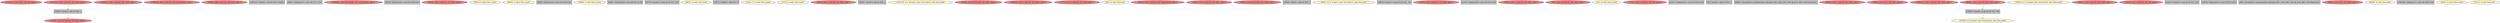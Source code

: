 
digraph G {


node948 [fillcolor=lightcoral,label="[114/115]  store i32 0, i32* %k, align 4",shape=ellipse,style=filled ]
node947 [fillcolor=lightcoral,label="[112/113]  %29 = load i32, i32* %i22, align 4",shape=ellipse,style=filled ]
node946 [fillcolor=lightcoral,label="[110/111]  %28 = load i32, i32* %i22, align 4",shape=ellipse,style=filled ]
node945 [fillcolor=lightcoral,label="[108/109]  %20 = load i32, i32* %arrayidx43, align 4",shape=ellipse,style=filled ]
node940 [fillcolor=lightcoral,label="[98/99]  %26 = load i32, i32* %i22, align 4",shape=ellipse,style=filled ]
node941 [fillcolor=grey,label="[100/101]  %add44 = add i32 %20, %add41",shape=rectangle,style=filled ]
node938 [fillcolor=grey,label="[96/97]  %idxprom37 = zext i32 %17 to i64",shape=rectangle,style=filled ]
node943 [fillcolor=lightcoral,label="[104/105]  store i32 %add44, i32* %arrayidx43, align 4",shape=ellipse,style=filled ]
node937 [fillcolor=grey,label="[94/95]  %idxprom55 = zext i32 %24 to i64",shape=rectangle,style=filled ]
node936 [fillcolor=lightcoral,label="[92/93]  %24 = load i32, i32* %j51, align 4",shape=ellipse,style=filled ]
node935 [fillcolor=lemonchiffon,label="[90/91]  br label %for.cond27",shape=ellipse,style=filled ]
node934 [fillcolor=lemonchiffon,label="[88/89]  br label %for.cond52",shape=ellipse,style=filled ]
node933 [fillcolor=grey,label="[86/87]  %idxprom35 = zext i32 %16 to i64",shape=rectangle,style=filled ]
node932 [fillcolor=lemonchiffon,label="[84/85]  br label %for.cond23",shape=ellipse,style=filled ]
node930 [fillcolor=grey,label="[80/81]  %idxprom59 = zext i32 %27 to i64",shape=rectangle,style=filled ]
node928 [fillcolor=grey,label="[78/79]  %cmp31 = icmp ult i32 %14, 100",shape=rectangle,style=filled ]
node904 [fillcolor=lemonchiffon,label="[26/27]  br label %for.inc48",shape=ellipse,style=filled ]
node924 [fillcolor=grey,label="[70/71]  %add41 = add i32 0, 0",shape=rectangle,style=filled ]
node949 [fillcolor=lemonchiffon,label="[116/117]  br label %for.cond30",shape=ellipse,style=filled ]
node926 [fillcolor=lemonchiffon,label="[74/75]  br label %for.cond27",shape=ellipse,style=filled ]
node903 [fillcolor=lightcoral,label="[24/25]  %22 = load i32, i32* %i22, align 4",shape=ellipse,style=filled ]
node917 [fillcolor=grey,label="[54/55]  %inc49 = add i32 %22, 1",shape=rectangle,style=filled ]
node950 [fillcolor=lemonchiffon,label="[118/119]  br i1 %cmp53, label %for.body54, label %for.end63",shape=ellipse,style=filled ]
node902 [fillcolor=lightcoral,label="[22/23]  store i32 %inc49, i32* %i22, align 4",shape=ellipse,style=filled ]
node944 [fillcolor=lightcoral,label="[106/107]  %27 = load i32, i32* %j51, align 4",shape=ellipse,style=filled ]
node927 [fillcolor=lightcoral,label="[76/77]  %13 = load i32, i32* %i22, align 4",shape=ellipse,style=filled ]
node894 [fillcolor=lemonchiffon,label="[6/7]  br label %for.inc45",shape=ellipse,style=filled ]
node908 [fillcolor=lightcoral,label="[34/35]  %25 = load i32, i32* %arrayidx56, align 4",shape=ellipse,style=filled ]
node901 [fillcolor=lightcoral,label="[20/21]  %15 = load i32, i32* %i22, align 4",shape=ellipse,style=filled ]
node931 [fillcolor=lightcoral,label="[82/83]  store i32 %inc62, i32* %i22, align 4",shape=ellipse,style=filled ]
node914 [fillcolor=grey,label="[48/49]  %inc62 = add i32 %28, 1",shape=rectangle,style=filled ]
node919 [fillcolor=lemonchiffon,label="[60/61]  br i1 %cmp31, label %for.body32, label %for.end47",shape=ellipse,style=filled ]
node905 [fillcolor=grey,label="[28/29]  %cmp53 = icmp ult i32 %23, 100",shape=rectangle,style=filled ]
node898 [fillcolor=lightcoral,label="[14/15]  %18 = load i32, i32* %j26, align 4",shape=ellipse,style=filled ]
node897 [fillcolor=grey,label="[12/13]  %idxprom39 = zext i32 %18 to i64",shape=rectangle,style=filled ]
node915 [fillcolor=lightcoral,label="[50/51]  %21 = load i32, i32* %i22, align 4",shape=ellipse,style=filled ]
node892 [fillcolor=lightcoral,label="[2/3]  store i32 %inc46, i32* %i22, align 4",shape=ellipse,style=filled ]
node891 [fillcolor=lemonchiffon,label="[0/1]  br label %for.cond30",shape=ellipse,style=filled ]
node899 [fillcolor=lightcoral,label="[16/17]  %16 = load i32, i32* %k, align 4",shape=ellipse,style=filled ]
node896 [fillcolor=grey,label="[10/11]  %idxprom42 = zext i32 %19 to i64",shape=rectangle,style=filled ]
node893 [fillcolor=grey,label="[4/5]  %inc46 = add i32 %21, 1",shape=rectangle,style=filled ]
node921 [fillcolor=grey,label="[64/65]  %arrayidx56 = getelementptr inbounds [100 x i32], [100 x i32]* @_ZL1a, i64 0, i64 %idxprom55",shape=rectangle,style=filled ]
node929 [fillcolor=lightcoral,label="[41/42]  store i32 %inc65, i32* %i22, align 4",shape=ellipse,style=filled ]
node909 [fillcolor=lightcoral,label="[36/37]  %23 = load i32, i32* %i22, align 4",shape=ellipse,style=filled ]
node910 [fillcolor=lightcoral,label="[38/39]  store i32 0, i32* %j51, align 4",shape=ellipse,style=filled ]
node951 [fillcolor=lightcoral,label="[120/121]  %14 = load i32, i32* %i22, align 4",shape=ellipse,style=filled ]
node939 [fillcolor=lemonchiffon,label="[57/58]  br i1 %cmp24, label %for.body25, label %for.end66",shape=ellipse,style=filled ]
node912 [fillcolor=lemonchiffon,label="[44/45]  br i1 %cmp28, label %for.body29, label %for.end50",shape=ellipse,style=filled ]
node911 [fillcolor=grey,label="[40/43]  %inc65 = add i32 %29, 1",shape=rectangle,style=filled ]
node913 [fillcolor=lightcoral,label="[46/47]  %19 = load i32, i32* %j26, align 4",shape=ellipse,style=filled ]
node907 [fillcolor=lightcoral,label="[32/33]  %17 = load i32, i32* %k, align 4",shape=ellipse,style=filled ]
node916 [fillcolor=grey,label="[52/53]  %cmp28 = icmp ult i32 %13, 100",shape=rectangle,style=filled ]
node900 [fillcolor=grey,label="[18/19]  %idxprom33 = zext i32 %15 to i64",shape=rectangle,style=filled ]
node918 [fillcolor=grey,label="[56/59]  %cmp24 = icmp ult i32 %12, 100",shape=rectangle,style=filled ]
node920 [fillcolor=lightcoral,label="[62/63]  %12 = load i32, i32* %i22, align 4",shape=ellipse,style=filled ]
node895 [fillcolor=grey,label="[8/9]  %arrayidx43 = getelementptr inbounds [100 x i32], [100 x i32]* @_ZL1a, i64 0, i64 %idxprom42",shape=rectangle,style=filled ]
node922 [fillcolor=lightcoral,label="[66/67]  store i32 0, i32* %j26, align 4",shape=ellipse,style=filled ]
node923 [fillcolor=lemonchiffon,label="[68/69]  br label %for.inc64",shape=ellipse,style=filled ]
node942 [fillcolor=grey,label="[102/103]  %idxprom57 = zext i32 %26 to i64",shape=rectangle,style=filled ]
node906 [fillcolor=lemonchiffon,label="[30/31]  br label %for.cond52",shape=ellipse,style=filled ]
node925 [fillcolor=lemonchiffon,label="[72/73]  br label %for.inc61",shape=ellipse,style=filled ]

node918->node939 [style=dotted,color=forestgreen,label="T",fontcolor=forestgreen ]
node947->node911 [style=dotted,color=forestgreen,label="T",fontcolor=forestgreen ]
node911->node929 [style=dotted,color=forestgreen,label="T",fontcolor=forestgreen ]
node920->node918 [style=dotted,color=forestgreen,label="T",fontcolor=forestgreen ]


}
